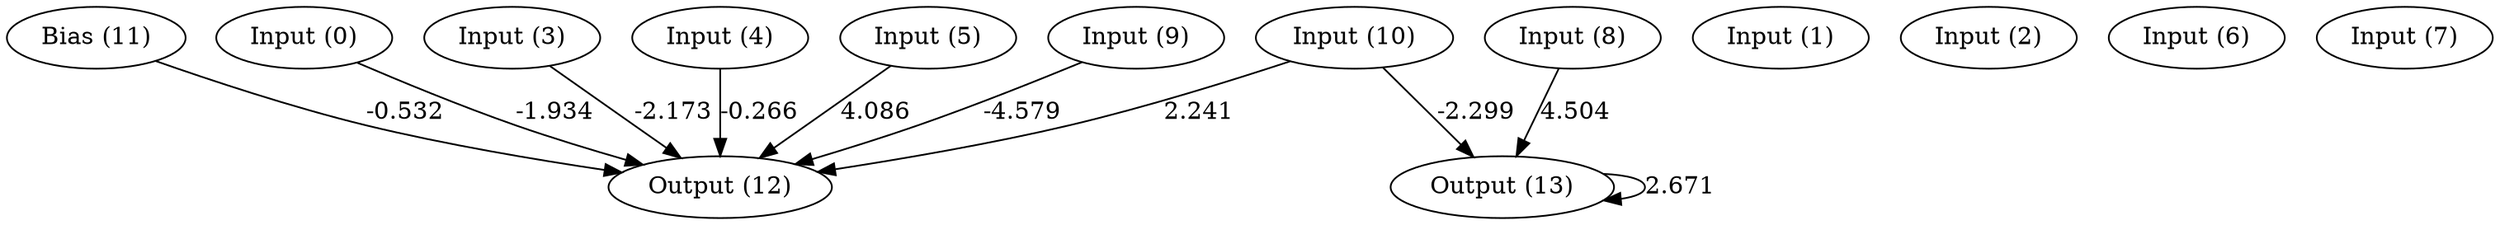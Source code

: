 digraph G {
  11 [ label="Bias (11)" ];
  0 [ label="Input (0)" ];
  1 [ label="Input (1)" ];
  2 [ label="Input (2)" ];
  3 [ label="Input (3)" ];
  4 [ label="Input (4)" ];
  5 [ label="Input (5)" ];
  6 [ label="Input (6)" ];
  7 [ label="Input (7)" ];
  8 [ label="Input (8)" ];
  9 [ label="Input (9)" ];
  10 [ label="Input (10)" ];
  12 [ label="Output (12)" ];
  13 [ label="Output (13)" ];
  { rank=same 11 0 1 2 3 4 5 6 7 8 9 10 }
  { rank=same 12 13 }
  11 -> 12 [ label="-0.532" ];
  0 -> 12 [ label="-1.934" ];
  3 -> 12 [ label="-2.173" ];
  4 -> 12 [ label="-0.266" ];
  5 -> 12 [ label="4.086" ];
  8 -> 13 [ label="4.504" ];
  9 -> 12 [ label="-4.579" ];
  10 -> 12 [ label="2.241" ];
  10 -> 13 [ label="-2.299" ];
  13 -> 13 [ label="2.671" ];
}

